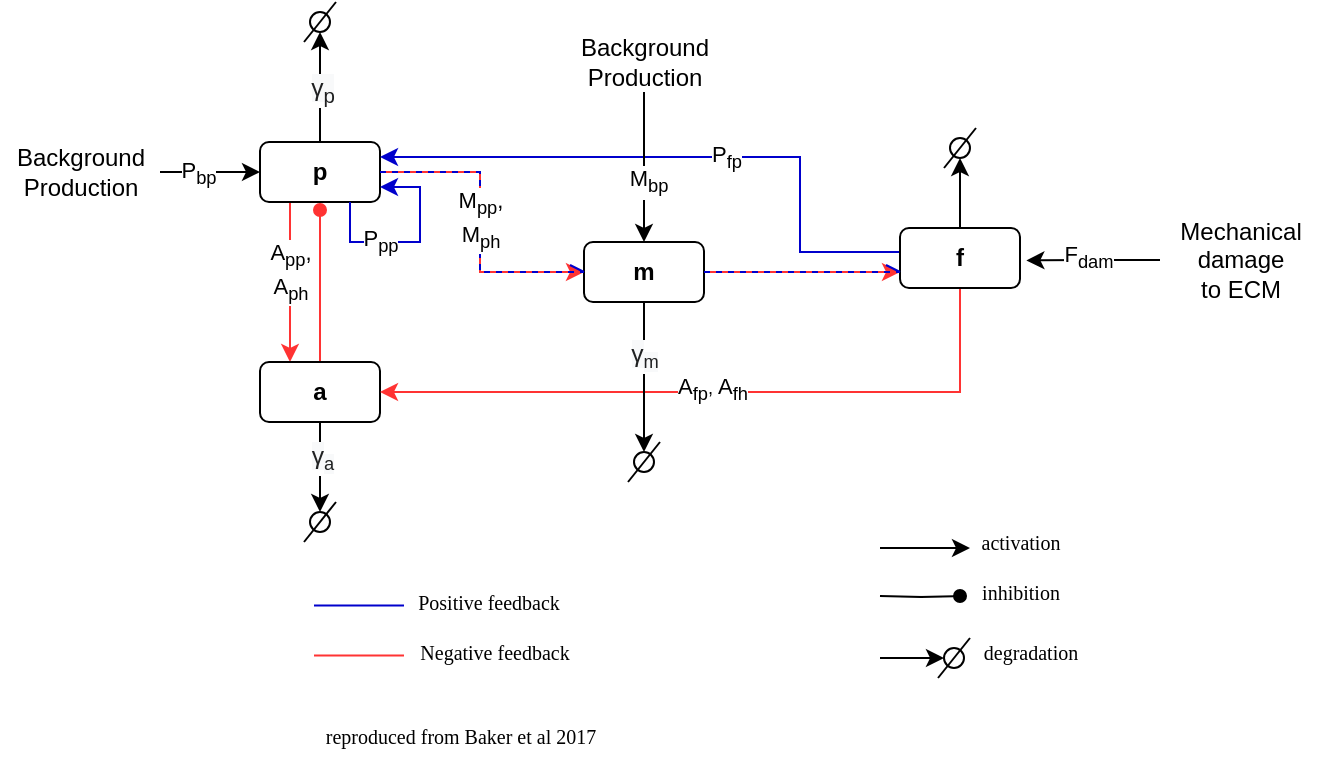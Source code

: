 <mxfile version="14.9.6" type="github">
  <diagram id="cQPhdjaW5aTsDNrE49nF" name="Page-1">
    <mxGraphModel dx="1426" dy="751" grid="1" gridSize="10" guides="1" tooltips="1" connect="1" arrows="1" fold="1" page="1" pageScale="1" pageWidth="827" pageHeight="1169" math="0" shadow="0">
      <root>
        <mxCell id="0" />
        <mxCell id="1" parent="0" />
        <mxCell id="A0-cN3aB8qyYW2cuEFgD-1" style="edgeStyle=orthogonalEdgeStyle;rounded=0;orthogonalLoop=1;jettySize=auto;html=1;exitX=0.25;exitY=1;exitDx=0;exitDy=0;entryX=0.25;entryY=0;entryDx=0;entryDy=0;strokeColor=#FF3333;" edge="1" parent="1" source="A0-cN3aB8qyYW2cuEFgD-5" target="A0-cN3aB8qyYW2cuEFgD-9">
          <mxGeometry relative="1" as="geometry" />
        </mxCell>
        <mxCell id="A0-cN3aB8qyYW2cuEFgD-2" value="A&lt;sub&gt;pp&lt;/sub&gt;,&lt;br&gt;A&lt;sub&gt;ph&lt;/sub&gt;" style="edgeLabel;html=1;align=center;verticalAlign=middle;resizable=0;points=[];" vertex="1" connectable="0" parent="A0-cN3aB8qyYW2cuEFgD-1">
          <mxGeometry x="-0.142" relative="1" as="geometry">
            <mxPoint as="offset" />
          </mxGeometry>
        </mxCell>
        <mxCell id="A0-cN3aB8qyYW2cuEFgD-3" style="edgeStyle=orthogonalEdgeStyle;rounded=0;orthogonalLoop=1;jettySize=auto;html=1;exitX=0.5;exitY=0;exitDx=0;exitDy=0;entryX=0.5;entryY=1;entryDx=0;entryDy=0;endArrow=classic;endFill=1;" edge="1" parent="1" source="A0-cN3aB8qyYW2cuEFgD-5" target="A0-cN3aB8qyYW2cuEFgD-22">
          <mxGeometry relative="1" as="geometry" />
        </mxCell>
        <mxCell id="A0-cN3aB8qyYW2cuEFgD-4" value="&lt;span style=&quot;color: rgb(32 , 33 , 34) ; font-family: sans-serif ; font-size: 12.32px ; text-align: left ; background-color: rgb(248 , 249 , 250)&quot;&gt;γ&lt;sub&gt;p&lt;/sub&gt;&lt;/span&gt;" style="edgeLabel;html=1;align=center;verticalAlign=middle;resizable=0;points=[];" vertex="1" connectable="0" parent="A0-cN3aB8qyYW2cuEFgD-3">
          <mxGeometry x="-0.032" y="-1" relative="1" as="geometry">
            <mxPoint as="offset" />
          </mxGeometry>
        </mxCell>
        <mxCell id="A0-cN3aB8qyYW2cuEFgD-5" value="&lt;b&gt;p&lt;/b&gt;" style="rounded=1;whiteSpace=wrap;html=1;" vertex="1" parent="1">
          <mxGeometry x="220" y="260" width="60" height="30" as="geometry" />
        </mxCell>
        <mxCell id="A0-cN3aB8qyYW2cuEFgD-6" style="edgeStyle=orthogonalEdgeStyle;rounded=0;orthogonalLoop=1;jettySize=auto;html=1;exitX=0.5;exitY=0;exitDx=0;exitDy=0;endArrow=oval;endFill=1;strokeColor=#FF3333;" edge="1" parent="1" source="A0-cN3aB8qyYW2cuEFgD-9">
          <mxGeometry relative="1" as="geometry">
            <mxPoint x="250" y="364" as="sourcePoint" />
            <mxPoint x="250" y="294.0" as="targetPoint" />
          </mxGeometry>
        </mxCell>
        <mxCell id="A0-cN3aB8qyYW2cuEFgD-7" style="edgeStyle=orthogonalEdgeStyle;rounded=0;orthogonalLoop=1;jettySize=auto;html=1;exitX=0.5;exitY=1;exitDx=0;exitDy=0;endArrow=classic;endFill=1;entryX=0.5;entryY=0;entryDx=0;entryDy=0;" edge="1" parent="1" source="A0-cN3aB8qyYW2cuEFgD-9" target="A0-cN3aB8qyYW2cuEFgD-24">
          <mxGeometry relative="1" as="geometry">
            <mxPoint x="250" y="440" as="targetPoint" />
          </mxGeometry>
        </mxCell>
        <mxCell id="A0-cN3aB8qyYW2cuEFgD-8" value="&lt;span style=&quot;color: rgb(32 , 33 , 34) ; font-family: sans-serif ; font-size: 12.32px ; text-align: left ; background-color: rgb(248 , 249 , 250)&quot;&gt;γ&lt;/span&gt;&lt;sub style=&quot;color: rgb(32 , 33 , 34) ; font-family: sans-serif ; text-align: left ; background-color: rgb(248 , 249 , 250)&quot;&gt;a&lt;/sub&gt;" style="edgeLabel;html=1;align=center;verticalAlign=middle;resizable=0;points=[];" vertex="1" connectable="0" parent="A0-cN3aB8qyYW2cuEFgD-7">
          <mxGeometry x="-0.215" y="1" relative="1" as="geometry">
            <mxPoint as="offset" />
          </mxGeometry>
        </mxCell>
        <mxCell id="A0-cN3aB8qyYW2cuEFgD-9" value="&lt;b&gt;a&lt;/b&gt;" style="rounded=1;whiteSpace=wrap;html=1;" vertex="1" parent="1">
          <mxGeometry x="220" y="370" width="60" height="30" as="geometry" />
        </mxCell>
        <mxCell id="A0-cN3aB8qyYW2cuEFgD-10" style="edgeStyle=orthogonalEdgeStyle;rounded=0;orthogonalLoop=1;jettySize=auto;html=1;entryX=1;entryY=0.25;entryDx=0;entryDy=0;strokeColor=#0000CC;" edge="1" parent="1" source="A0-cN3aB8qyYW2cuEFgD-15" target="A0-cN3aB8qyYW2cuEFgD-5">
          <mxGeometry relative="1" as="geometry">
            <Array as="points">
              <mxPoint x="490" y="315" />
              <mxPoint x="490" y="268" />
            </Array>
          </mxGeometry>
        </mxCell>
        <mxCell id="A0-cN3aB8qyYW2cuEFgD-11" value="P&lt;sub&gt;fp&lt;/sub&gt;" style="edgeLabel;html=1;align=center;verticalAlign=middle;resizable=0;points=[];" vertex="1" connectable="0" parent="A0-cN3aB8qyYW2cuEFgD-10">
          <mxGeometry x="-0.125" relative="1" as="geometry">
            <mxPoint as="offset" />
          </mxGeometry>
        </mxCell>
        <mxCell id="A0-cN3aB8qyYW2cuEFgD-12" style="edgeStyle=orthogonalEdgeStyle;rounded=0;orthogonalLoop=1;jettySize=auto;html=1;exitX=0.5;exitY=1;exitDx=0;exitDy=0;entryX=1;entryY=0.5;entryDx=0;entryDy=0;endArrow=classic;endFill=1;strokeColor=#FF3333;" edge="1" parent="1" source="A0-cN3aB8qyYW2cuEFgD-15" target="A0-cN3aB8qyYW2cuEFgD-9">
          <mxGeometry relative="1" as="geometry" />
        </mxCell>
        <mxCell id="A0-cN3aB8qyYW2cuEFgD-13" value="A&lt;sub&gt;fp&lt;/sub&gt;&lt;span style=&quot;font-size: 9.167px&quot;&gt;,&amp;nbsp;&lt;/span&gt;A&lt;sub&gt;fh&lt;/sub&gt;" style="edgeLabel;html=1;align=center;verticalAlign=middle;resizable=0;points=[];" vertex="1" connectable="0" parent="A0-cN3aB8qyYW2cuEFgD-12">
          <mxGeometry x="0.031" y="-1" relative="1" as="geometry">
            <mxPoint as="offset" />
          </mxGeometry>
        </mxCell>
        <mxCell id="A0-cN3aB8qyYW2cuEFgD-14" style="edgeStyle=orthogonalEdgeStyle;rounded=0;orthogonalLoop=1;jettySize=auto;html=1;exitX=0.5;exitY=0;exitDx=0;exitDy=0;endArrow=classic;endFill=1;entryX=0.5;entryY=1;entryDx=0;entryDy=0;" edge="1" parent="1" source="A0-cN3aB8qyYW2cuEFgD-15" target="A0-cN3aB8qyYW2cuEFgD-19">
          <mxGeometry relative="1" as="geometry">
            <mxPoint x="600" y="273" as="targetPoint" />
          </mxGeometry>
        </mxCell>
        <mxCell id="A0-cN3aB8qyYW2cuEFgD-15" value="&lt;b&gt;f&lt;/b&gt;" style="rounded=1;whiteSpace=wrap;html=1;" vertex="1" parent="1">
          <mxGeometry x="540" y="303" width="60" height="30" as="geometry" />
        </mxCell>
        <mxCell id="A0-cN3aB8qyYW2cuEFgD-16" style="edgeStyle=orthogonalEdgeStyle;rounded=0;orthogonalLoop=1;jettySize=auto;html=1;exitX=0.5;exitY=1;exitDx=0;exitDy=0;entryX=0.5;entryY=0;entryDx=0;entryDy=0;endArrow=classic;endFill=1;" edge="1" parent="1" source="A0-cN3aB8qyYW2cuEFgD-18" target="A0-cN3aB8qyYW2cuEFgD-26">
          <mxGeometry relative="1" as="geometry" />
        </mxCell>
        <mxCell id="A0-cN3aB8qyYW2cuEFgD-17" value="&lt;span style=&quot;color: rgb(32 , 33 , 34) ; font-family: sans-serif ; font-size: 12.32px ; text-align: left ; background-color: rgb(248 , 249 , 250)&quot;&gt;γ&lt;/span&gt;&lt;sub style=&quot;color: rgb(32 , 33 , 34) ; font-family: sans-serif ; text-align: left ; background-color: rgb(248 , 249 , 250)&quot;&gt;m&lt;/sub&gt;" style="edgeLabel;html=1;align=center;verticalAlign=middle;resizable=0;points=[];" vertex="1" connectable="0" parent="A0-cN3aB8qyYW2cuEFgD-16">
          <mxGeometry x="-0.3" relative="1" as="geometry">
            <mxPoint as="offset" />
          </mxGeometry>
        </mxCell>
        <mxCell id="A0-cN3aB8qyYW2cuEFgD-18" value="&lt;b&gt;m&lt;/b&gt;" style="rounded=1;whiteSpace=wrap;html=1;" vertex="1" parent="1">
          <mxGeometry x="382" y="310" width="60" height="30" as="geometry" />
        </mxCell>
        <mxCell id="A0-cN3aB8qyYW2cuEFgD-19" value="" style="ellipse;whiteSpace=wrap;html=1;aspect=fixed;" vertex="1" parent="1">
          <mxGeometry x="565" y="258" width="10" height="10" as="geometry" />
        </mxCell>
        <mxCell id="A0-cN3aB8qyYW2cuEFgD-20" value="" style="endArrow=none;html=1;" edge="1" parent="1">
          <mxGeometry width="50" height="50" relative="1" as="geometry">
            <mxPoint x="562" y="273" as="sourcePoint" />
            <mxPoint x="578" y="253" as="targetPoint" />
          </mxGeometry>
        </mxCell>
        <mxCell id="A0-cN3aB8qyYW2cuEFgD-21" value="&lt;div class=&quot;page&quot; title=&quot;Page 1&quot;&gt;&lt;div class=&quot;section&quot; style=&quot;background-color: rgb(255 , 255 , 255)&quot;&gt;&lt;div class=&quot;layoutArea&quot;&gt;&lt;div class=&quot;column&quot;&gt;&lt;p&gt;&lt;span style=&quot;font-family: &amp;#34;calibri&amp;#34;&quot;&gt;&lt;font style=&quot;font-size: 10px&quot;&gt;reproduced from Baker et al 2017&lt;/font&gt;&lt;/span&gt;&lt;/p&gt;&lt;/div&gt;&lt;/div&gt;&lt;/div&gt;&lt;/div&gt;" style="text;html=1;align=center;verticalAlign=middle;resizable=0;points=[];autosize=1;strokeColor=none;" vertex="1" parent="1">
          <mxGeometry x="245" y="537" width="150" height="40" as="geometry" />
        </mxCell>
        <mxCell id="A0-cN3aB8qyYW2cuEFgD-22" value="" style="ellipse;whiteSpace=wrap;html=1;aspect=fixed;" vertex="1" parent="1">
          <mxGeometry x="245" y="195" width="10" height="10" as="geometry" />
        </mxCell>
        <mxCell id="A0-cN3aB8qyYW2cuEFgD-23" value="" style="endArrow=none;html=1;" edge="1" parent="1">
          <mxGeometry width="50" height="50" relative="1" as="geometry">
            <mxPoint x="242" y="210.0" as="sourcePoint" />
            <mxPoint x="258" y="190.0" as="targetPoint" />
          </mxGeometry>
        </mxCell>
        <mxCell id="A0-cN3aB8qyYW2cuEFgD-24" value="" style="ellipse;whiteSpace=wrap;html=1;aspect=fixed;" vertex="1" parent="1">
          <mxGeometry x="245" y="445" width="10" height="10" as="geometry" />
        </mxCell>
        <mxCell id="A0-cN3aB8qyYW2cuEFgD-25" value="" style="endArrow=none;html=1;" edge="1" parent="1">
          <mxGeometry width="50" height="50" relative="1" as="geometry">
            <mxPoint x="242" y="460.0" as="sourcePoint" />
            <mxPoint x="258" y="440.0" as="targetPoint" />
          </mxGeometry>
        </mxCell>
        <mxCell id="A0-cN3aB8qyYW2cuEFgD-26" value="" style="ellipse;whiteSpace=wrap;html=1;aspect=fixed;" vertex="1" parent="1">
          <mxGeometry x="407" y="415" width="10" height="10" as="geometry" />
        </mxCell>
        <mxCell id="A0-cN3aB8qyYW2cuEFgD-27" value="" style="endArrow=none;html=1;" edge="1" parent="1">
          <mxGeometry width="50" height="50" relative="1" as="geometry">
            <mxPoint x="404" y="430.0" as="sourcePoint" />
            <mxPoint x="420" y="410.0" as="targetPoint" />
          </mxGeometry>
        </mxCell>
        <mxCell id="A0-cN3aB8qyYW2cuEFgD-28" style="edgeStyle=orthogonalEdgeStyle;rounded=0;orthogonalLoop=1;jettySize=auto;html=1;entryX=1.053;entryY=0.54;entryDx=0;entryDy=0;entryPerimeter=0;endArrow=classic;endFill=1;" edge="1" parent="1" source="A0-cN3aB8qyYW2cuEFgD-30" target="A0-cN3aB8qyYW2cuEFgD-15">
          <mxGeometry relative="1" as="geometry" />
        </mxCell>
        <mxCell id="A0-cN3aB8qyYW2cuEFgD-29" value="F&lt;sub&gt;dam&lt;/sub&gt;" style="edgeLabel;html=1;align=center;verticalAlign=middle;resizable=0;points=[];" vertex="1" connectable="0" parent="A0-cN3aB8qyYW2cuEFgD-28">
          <mxGeometry x="0.045" y="-1" relative="1" as="geometry">
            <mxPoint x="-1" as="offset" />
          </mxGeometry>
        </mxCell>
        <mxCell id="A0-cN3aB8qyYW2cuEFgD-30" value="Mechanical &lt;br&gt;damage&lt;br&gt;to ECM" style="text;html=1;align=center;verticalAlign=middle;resizable=0;points=[];autosize=1;strokeColor=none;" vertex="1" parent="1">
          <mxGeometry x="670" y="294" width="80" height="50" as="geometry" />
        </mxCell>
        <mxCell id="A0-cN3aB8qyYW2cuEFgD-31" style="edgeStyle=orthogonalEdgeStyle;rounded=0;orthogonalLoop=1;jettySize=auto;html=1;entryX=0;entryY=0.5;entryDx=0;entryDy=0;endArrow=classic;endFill=1;" edge="1" parent="1" source="A0-cN3aB8qyYW2cuEFgD-33" target="A0-cN3aB8qyYW2cuEFgD-5">
          <mxGeometry relative="1" as="geometry">
            <Array as="points">
              <mxPoint x="190" y="275" />
              <mxPoint x="190" y="275" />
            </Array>
          </mxGeometry>
        </mxCell>
        <mxCell id="A0-cN3aB8qyYW2cuEFgD-32" value="P&lt;sub&gt;bp&lt;/sub&gt;" style="edgeLabel;html=1;align=center;verticalAlign=middle;resizable=0;points=[];" vertex="1" connectable="0" parent="A0-cN3aB8qyYW2cuEFgD-31">
          <mxGeometry x="-0.236" y="-1" relative="1" as="geometry">
            <mxPoint as="offset" />
          </mxGeometry>
        </mxCell>
        <mxCell id="A0-cN3aB8qyYW2cuEFgD-33" value="Background&lt;br&gt;Production" style="text;html=1;align=center;verticalAlign=middle;resizable=0;points=[];autosize=1;strokeColor=none;" vertex="1" parent="1">
          <mxGeometry x="90" y="260" width="80" height="30" as="geometry" />
        </mxCell>
        <mxCell id="A0-cN3aB8qyYW2cuEFgD-34" style="edgeStyle=orthogonalEdgeStyle;rounded=0;orthogonalLoop=1;jettySize=auto;html=1;entryX=0.5;entryY=0;entryDx=0;entryDy=0;endArrow=classic;endFill=1;" edge="1" parent="1" source="A0-cN3aB8qyYW2cuEFgD-36" target="A0-cN3aB8qyYW2cuEFgD-18">
          <mxGeometry relative="1" as="geometry" />
        </mxCell>
        <mxCell id="A0-cN3aB8qyYW2cuEFgD-35" value="M&lt;sub&gt;bp&lt;/sub&gt;" style="edgeLabel;html=1;align=center;verticalAlign=middle;resizable=0;points=[];" vertex="1" connectable="0" parent="A0-cN3aB8qyYW2cuEFgD-34">
          <mxGeometry x="-0.014" y="1" relative="1" as="geometry">
            <mxPoint x="1" y="8" as="offset" />
          </mxGeometry>
        </mxCell>
        <mxCell id="A0-cN3aB8qyYW2cuEFgD-36" value="Background&lt;br&gt;Production" style="text;html=1;align=center;verticalAlign=middle;resizable=0;points=[];autosize=1;strokeColor=none;" vertex="1" parent="1">
          <mxGeometry x="372" y="205" width="80" height="30" as="geometry" />
        </mxCell>
        <mxCell id="A0-cN3aB8qyYW2cuEFgD-37" style="edgeStyle=orthogonalEdgeStyle;rounded=0;orthogonalLoop=1;jettySize=auto;html=1;exitX=0.75;exitY=1;exitDx=0;exitDy=0;entryX=1;entryY=0.75;entryDx=0;entryDy=0;endArrow=classic;endFill=1;strokeColor=#0000CC;" edge="1" parent="1" source="A0-cN3aB8qyYW2cuEFgD-5" target="A0-cN3aB8qyYW2cuEFgD-5">
          <mxGeometry relative="1" as="geometry">
            <Array as="points">
              <mxPoint x="265" y="310" />
              <mxPoint x="300" y="310" />
              <mxPoint x="300" y="283" />
            </Array>
          </mxGeometry>
        </mxCell>
        <mxCell id="A0-cN3aB8qyYW2cuEFgD-38" value="P&lt;sub&gt;pp&lt;/sub&gt;" style="edgeLabel;html=1;align=center;verticalAlign=middle;resizable=0;points=[];" vertex="1" connectable="0" parent="A0-cN3aB8qyYW2cuEFgD-37">
          <mxGeometry x="-0.093" y="-1" relative="1" as="geometry">
            <mxPoint x="-12" y="-1" as="offset" />
          </mxGeometry>
        </mxCell>
        <mxCell id="A0-cN3aB8qyYW2cuEFgD-39" value="&lt;div class=&quot;page&quot; title=&quot;Page 1&quot;&gt;&lt;div class=&quot;section&quot; style=&quot;background-color: rgb(255 , 255 , 255)&quot;&gt;&lt;div class=&quot;layoutArea&quot;&gt;&lt;div class=&quot;column&quot;&gt;&lt;p&gt;&lt;span style=&quot;font-family: &amp;#34;calibri&amp;#34;&quot;&gt;&lt;font style=&quot;font-size: 10px&quot;&gt;activation&lt;/font&gt;&lt;/span&gt;&lt;/p&gt;&lt;/div&gt;&lt;/div&gt;&lt;/div&gt;&lt;/div&gt;" style="text;html=1;align=center;verticalAlign=middle;resizable=0;points=[];autosize=1;strokeColor=none;" vertex="1" parent="1">
          <mxGeometry x="575" y="440" width="50" height="40" as="geometry" />
        </mxCell>
        <mxCell id="A0-cN3aB8qyYW2cuEFgD-40" value="&lt;div class=&quot;page&quot; title=&quot;Page 1&quot;&gt;&lt;div class=&quot;section&quot; style=&quot;background-color: rgb(255 , 255 , 255)&quot;&gt;&lt;div class=&quot;layoutArea&quot;&gt;&lt;div class=&quot;column&quot;&gt;&lt;p&gt;&lt;span style=&quot;font-family: &amp;#34;calibri&amp;#34;&quot;&gt;&lt;font style=&quot;font-size: 10px&quot;&gt;inhibition&lt;/font&gt;&lt;/span&gt;&lt;/p&gt;&lt;/div&gt;&lt;/div&gt;&lt;/div&gt;&lt;/div&gt;" style="text;html=1;align=center;verticalAlign=middle;resizable=0;points=[];autosize=1;strokeColor=none;" vertex="1" parent="1">
          <mxGeometry x="575" y="465" width="50" height="40" as="geometry" />
        </mxCell>
        <mxCell id="A0-cN3aB8qyYW2cuEFgD-41" value="&lt;div class=&quot;page&quot; title=&quot;Page 1&quot;&gt;&lt;div class=&quot;section&quot; style=&quot;background-color: rgb(255 , 255 , 255)&quot;&gt;&lt;div class=&quot;layoutArea&quot;&gt;&lt;div class=&quot;column&quot;&gt;&lt;p&gt;&lt;span style=&quot;font-family: &amp;#34;calibri&amp;#34;&quot;&gt;&lt;font style=&quot;font-size: 10px&quot;&gt;degradation&lt;/font&gt;&lt;/span&gt;&lt;/p&gt;&lt;/div&gt;&lt;/div&gt;&lt;/div&gt;&lt;/div&gt;" style="text;html=1;align=center;verticalAlign=middle;resizable=0;points=[];autosize=1;strokeColor=none;" vertex="1" parent="1">
          <mxGeometry x="575" y="495" width="60" height="40" as="geometry" />
        </mxCell>
        <mxCell id="A0-cN3aB8qyYW2cuEFgD-42" value="&lt;div class=&quot;page&quot; title=&quot;Page 1&quot;&gt;&lt;div class=&quot;section&quot; style=&quot;background-color: rgb(255 , 255 , 255)&quot;&gt;&lt;div class=&quot;layoutArea&quot;&gt;&lt;div class=&quot;column&quot;&gt;&lt;p&gt;&lt;span style=&quot;font-family: &amp;#34;calibri&amp;#34;&quot;&gt;&lt;font style=&quot;font-size: 10px&quot;&gt;Positive feedback&lt;/font&gt;&lt;/span&gt;&lt;/p&gt;&lt;/div&gt;&lt;/div&gt;&lt;/div&gt;&lt;/div&gt;" style="text;html=1;align=center;verticalAlign=middle;resizable=0;points=[];autosize=1;strokeColor=none;" vertex="1" parent="1">
          <mxGeometry x="289" y="470" width="90" height="40" as="geometry" />
        </mxCell>
        <mxCell id="A0-cN3aB8qyYW2cuEFgD-43" value="&lt;div class=&quot;page&quot; title=&quot;Page 1&quot;&gt;&lt;div class=&quot;section&quot; style=&quot;background-color: rgb(255 , 255 , 255)&quot;&gt;&lt;div class=&quot;layoutArea&quot;&gt;&lt;div class=&quot;column&quot;&gt;&lt;p&gt;&lt;span style=&quot;font-family: &amp;#34;calibri&amp;#34;&quot;&gt;&lt;font style=&quot;font-size: 10px&quot;&gt;Negative feedback&lt;/font&gt;&lt;/span&gt;&lt;/p&gt;&lt;/div&gt;&lt;/div&gt;&lt;/div&gt;&lt;/div&gt;" style="text;html=1;align=center;verticalAlign=middle;resizable=0;points=[];autosize=1;strokeColor=none;" vertex="1" parent="1">
          <mxGeometry x="292" y="495" width="90" height="40" as="geometry" />
        </mxCell>
        <mxCell id="A0-cN3aB8qyYW2cuEFgD-44" value="" style="ellipse;whiteSpace=wrap;html=1;aspect=fixed;" vertex="1" parent="1">
          <mxGeometry x="562" y="513" width="10" height="10" as="geometry" />
        </mxCell>
        <mxCell id="A0-cN3aB8qyYW2cuEFgD-45" value="" style="endArrow=none;html=1;" edge="1" parent="1">
          <mxGeometry width="50" height="50" relative="1" as="geometry">
            <mxPoint x="559" y="528.0" as="sourcePoint" />
            <mxPoint x="575" y="508.0" as="targetPoint" />
          </mxGeometry>
        </mxCell>
        <mxCell id="A0-cN3aB8qyYW2cuEFgD-46" style="edgeStyle=orthogonalEdgeStyle;rounded=0;orthogonalLoop=1;jettySize=auto;html=1;entryX=0;entryY=0.5;entryDx=0;entryDy=0;endArrow=classic;endFill=1;" edge="1" parent="1" target="A0-cN3aB8qyYW2cuEFgD-44">
          <mxGeometry relative="1" as="geometry">
            <mxPoint x="530" y="518" as="sourcePoint" />
            <mxPoint x="470" y="598" as="targetPoint" />
          </mxGeometry>
        </mxCell>
        <mxCell id="A0-cN3aB8qyYW2cuEFgD-47" style="edgeStyle=orthogonalEdgeStyle;rounded=0;orthogonalLoop=1;jettySize=auto;html=1;endArrow=oval;endFill=1;" edge="1" parent="1">
          <mxGeometry relative="1" as="geometry">
            <mxPoint x="530" y="487" as="sourcePoint" />
            <mxPoint x="570" y="487" as="targetPoint" />
          </mxGeometry>
        </mxCell>
        <mxCell id="A0-cN3aB8qyYW2cuEFgD-48" style="edgeStyle=orthogonalEdgeStyle;rounded=0;orthogonalLoop=1;jettySize=auto;html=1;endArrow=classic;endFill=1;" edge="1" parent="1">
          <mxGeometry relative="1" as="geometry">
            <mxPoint x="530" y="463.0" as="sourcePoint" />
            <mxPoint x="575" y="463.0" as="targetPoint" />
            <Array as="points">
              <mxPoint x="540" y="463" />
              <mxPoint x="540" y="463" />
            </Array>
          </mxGeometry>
        </mxCell>
        <mxCell id="A0-cN3aB8qyYW2cuEFgD-49" style="edgeStyle=orthogonalEdgeStyle;rounded=0;orthogonalLoop=1;jettySize=auto;html=1;endArrow=none;endFill=0;strokeColor=#0000CC;" edge="1" parent="1">
          <mxGeometry relative="1" as="geometry">
            <mxPoint x="247" y="491.76" as="sourcePoint" />
            <mxPoint x="292" y="491.76" as="targetPoint" />
            <Array as="points">
              <mxPoint x="257" y="491.76" />
              <mxPoint x="257" y="491.76" />
            </Array>
          </mxGeometry>
        </mxCell>
        <mxCell id="A0-cN3aB8qyYW2cuEFgD-50" style="edgeStyle=orthogonalEdgeStyle;rounded=0;orthogonalLoop=1;jettySize=auto;html=1;endArrow=none;endFill=0;strokeColor=#FF3333;" edge="1" parent="1">
          <mxGeometry relative="1" as="geometry">
            <mxPoint x="247" y="516.76" as="sourcePoint" />
            <mxPoint x="292" y="516.76" as="targetPoint" />
            <Array as="points">
              <mxPoint x="257" y="516.76" />
              <mxPoint x="257" y="516.76" />
            </Array>
          </mxGeometry>
        </mxCell>
        <mxCell id="A0-cN3aB8qyYW2cuEFgD-51" style="rounded=0;orthogonalLoop=1;jettySize=auto;html=1;strokeColor=#FF3333;edgeStyle=orthogonalEdgeStyle;endArrow=classic;endFill=1;" edge="1" parent="1">
          <mxGeometry relative="1" as="geometry">
            <mxPoint x="442" y="325" as="sourcePoint" />
            <mxPoint x="540" y="325" as="targetPoint" />
            <Array as="points">
              <mxPoint x="442" y="325" />
              <mxPoint x="540" y="325" />
            </Array>
          </mxGeometry>
        </mxCell>
        <mxCell id="A0-cN3aB8qyYW2cuEFgD-52" style="rounded=0;orthogonalLoop=1;jettySize=auto;html=1;edgeStyle=orthogonalEdgeStyle;endArrow=openAsync;endFill=0;strokeColor=#0000CC;exitX=1;exitY=0.5;exitDx=0;exitDy=0;dashed=1;" edge="1" parent="1" source="A0-cN3aB8qyYW2cuEFgD-18">
          <mxGeometry relative="1" as="geometry">
            <mxPoint x="442" y="324.94" as="sourcePoint" />
            <mxPoint x="540" y="325" as="targetPoint" />
            <Array as="points">
              <mxPoint x="540" y="325" />
            </Array>
          </mxGeometry>
        </mxCell>
        <mxCell id="A0-cN3aB8qyYW2cuEFgD-53" style="rounded=0;orthogonalLoop=1;jettySize=auto;html=1;strokeColor=#FF3333;edgeStyle=orthogonalEdgeStyle;endArrow=classic;endFill=1;entryX=0;entryY=0.5;entryDx=0;entryDy=0;" edge="1" parent="1" target="A0-cN3aB8qyYW2cuEFgD-18">
          <mxGeometry relative="1" as="geometry">
            <mxPoint x="280" y="275" as="sourcePoint" />
            <mxPoint x="398" y="274.8" as="targetPoint" />
            <Array as="points">
              <mxPoint x="330" y="275" />
              <mxPoint x="330" y="325" />
            </Array>
          </mxGeometry>
        </mxCell>
        <mxCell id="A0-cN3aB8qyYW2cuEFgD-54" style="rounded=0;orthogonalLoop=1;jettySize=auto;html=1;edgeStyle=orthogonalEdgeStyle;endArrow=openAsync;endFill=0;strokeColor=#0000CC;exitX=1;exitY=0.5;exitDx=0;exitDy=0;dashed=1;entryX=0;entryY=0.5;entryDx=0;entryDy=0;" edge="1" parent="1" source="A0-cN3aB8qyYW2cuEFgD-5" target="A0-cN3aB8qyYW2cuEFgD-18">
          <mxGeometry relative="1" as="geometry">
            <mxPoint x="300" y="274.8" as="sourcePoint" />
            <mxPoint x="398" y="300" as="targetPoint" />
            <Array as="points">
              <mxPoint x="330" y="275" />
              <mxPoint x="330" y="325" />
            </Array>
          </mxGeometry>
        </mxCell>
        <mxCell id="A0-cN3aB8qyYW2cuEFgD-55" value="M&lt;sub&gt;pp&lt;/sub&gt;,&lt;br&gt;M&lt;sub&gt;ph&lt;/sub&gt;" style="edgeLabel;html=1;align=center;verticalAlign=middle;resizable=0;points=[];" vertex="1" connectable="0" parent="A0-cN3aB8qyYW2cuEFgD-54">
          <mxGeometry x="-0.118" relative="1" as="geometry">
            <mxPoint y="7" as="offset" />
          </mxGeometry>
        </mxCell>
      </root>
    </mxGraphModel>
  </diagram>
</mxfile>
